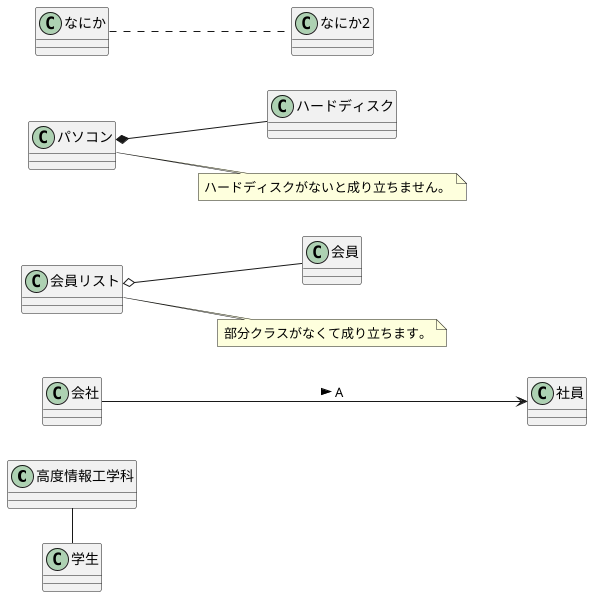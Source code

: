 @startuml
left to right direction
高度情報工学科 - 学生
会社 ---> 社員 : A >
会員リスト o-- 会員
note right of 会員リスト
  部分クラスがなくて成り立ちます。
end note
パソコン *-- ハードディスク
note right of パソコン
  ハードディスクがないと成り立ちません。
end note
なにか .. なにか2
@enduml